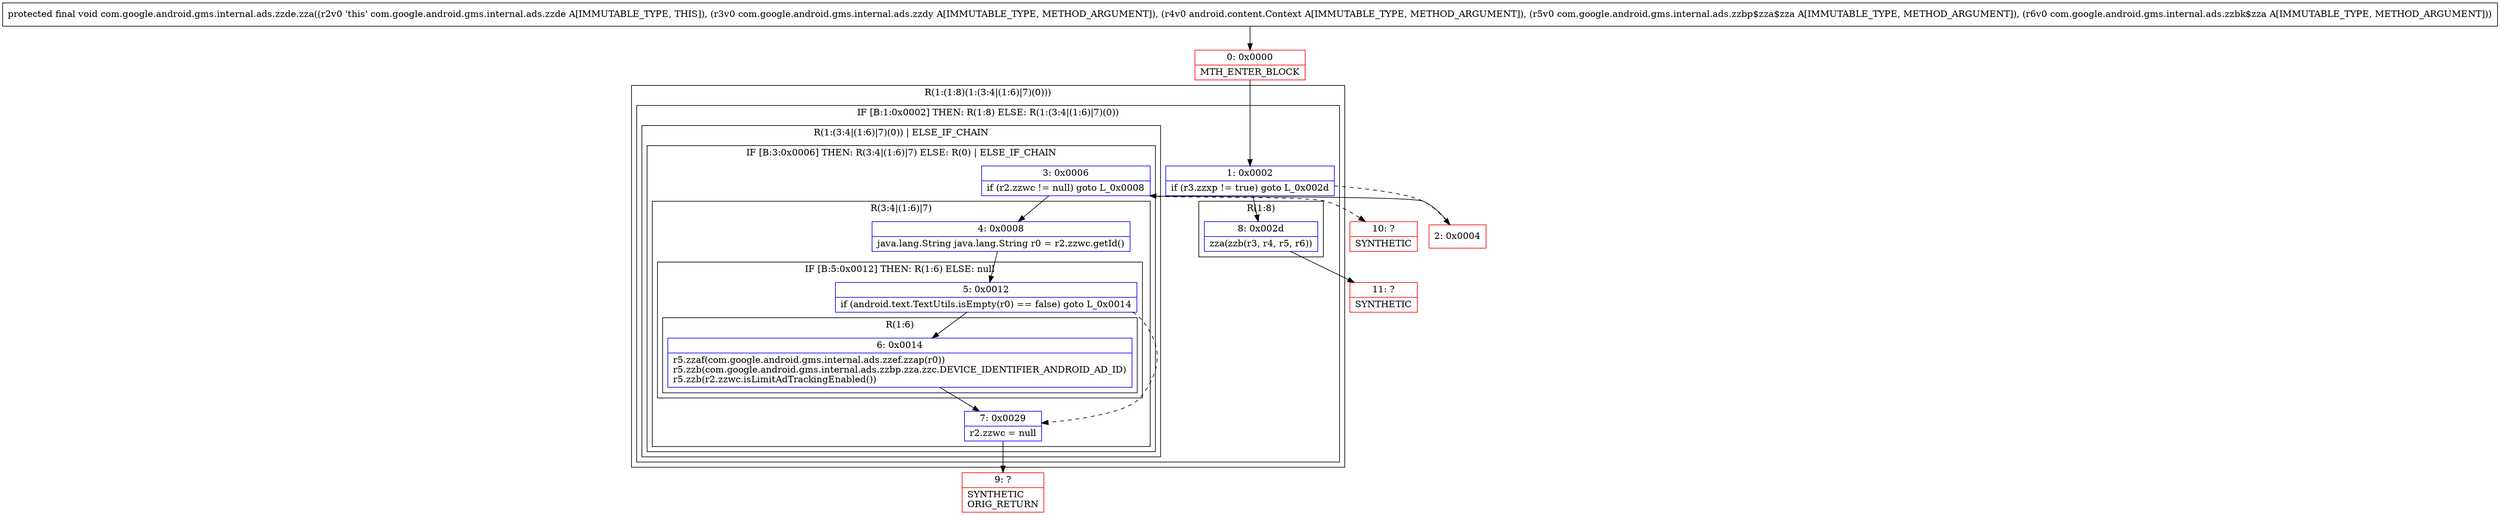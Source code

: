 digraph "CFG forcom.google.android.gms.internal.ads.zzde.zza(Lcom\/google\/android\/gms\/internal\/ads\/zzdy;Landroid\/content\/Context;Lcom\/google\/android\/gms\/internal\/ads\/zzbp$zza$zza;Lcom\/google\/android\/gms\/internal\/ads\/zzbk$zza;)V" {
subgraph cluster_Region_405452779 {
label = "R(1:(1:8)(1:(3:4|(1:6)|7)(0)))";
node [shape=record,color=blue];
subgraph cluster_IfRegion_104494765 {
label = "IF [B:1:0x0002] THEN: R(1:8) ELSE: R(1:(3:4|(1:6)|7)(0))";
node [shape=record,color=blue];
Node_1 [shape=record,label="{1\:\ 0x0002|if (r3.zzxp != true) goto L_0x002d\l}"];
subgraph cluster_Region_186083271 {
label = "R(1:8)";
node [shape=record,color=blue];
Node_8 [shape=record,label="{8\:\ 0x002d|zza(zzb(r3, r4, r5, r6))\l}"];
}
subgraph cluster_Region_1303165002 {
label = "R(1:(3:4|(1:6)|7)(0)) | ELSE_IF_CHAIN\l";
node [shape=record,color=blue];
subgraph cluster_IfRegion_16047099 {
label = "IF [B:3:0x0006] THEN: R(3:4|(1:6)|7) ELSE: R(0) | ELSE_IF_CHAIN\l";
node [shape=record,color=blue];
Node_3 [shape=record,label="{3\:\ 0x0006|if (r2.zzwc != null) goto L_0x0008\l}"];
subgraph cluster_Region_774659839 {
label = "R(3:4|(1:6)|7)";
node [shape=record,color=blue];
Node_4 [shape=record,label="{4\:\ 0x0008|java.lang.String java.lang.String r0 = r2.zzwc.getId()\l}"];
subgraph cluster_IfRegion_35105905 {
label = "IF [B:5:0x0012] THEN: R(1:6) ELSE: null";
node [shape=record,color=blue];
Node_5 [shape=record,label="{5\:\ 0x0012|if (android.text.TextUtils.isEmpty(r0) == false) goto L_0x0014\l}"];
subgraph cluster_Region_229227132 {
label = "R(1:6)";
node [shape=record,color=blue];
Node_6 [shape=record,label="{6\:\ 0x0014|r5.zzaf(com.google.android.gms.internal.ads.zzef.zzap(r0))\lr5.zzb(com.google.android.gms.internal.ads.zzbp.zza.zzc.DEVICE_IDENTIFIER_ANDROID_AD_ID)\lr5.zzb(r2.zzwc.isLimitAdTrackingEnabled())\l}"];
}
}
Node_7 [shape=record,label="{7\:\ 0x0029|r2.zzwc = null\l}"];
}
subgraph cluster_Region_1437485654 {
label = "R(0)";
node [shape=record,color=blue];
}
}
}
}
}
Node_0 [shape=record,color=red,label="{0\:\ 0x0000|MTH_ENTER_BLOCK\l}"];
Node_2 [shape=record,color=red,label="{2\:\ 0x0004}"];
Node_9 [shape=record,color=red,label="{9\:\ ?|SYNTHETIC\lORIG_RETURN\l}"];
Node_10 [shape=record,color=red,label="{10\:\ ?|SYNTHETIC\l}"];
Node_11 [shape=record,color=red,label="{11\:\ ?|SYNTHETIC\l}"];
MethodNode[shape=record,label="{protected final void com.google.android.gms.internal.ads.zzde.zza((r2v0 'this' com.google.android.gms.internal.ads.zzde A[IMMUTABLE_TYPE, THIS]), (r3v0 com.google.android.gms.internal.ads.zzdy A[IMMUTABLE_TYPE, METHOD_ARGUMENT]), (r4v0 android.content.Context A[IMMUTABLE_TYPE, METHOD_ARGUMENT]), (r5v0 com.google.android.gms.internal.ads.zzbp$zza$zza A[IMMUTABLE_TYPE, METHOD_ARGUMENT]), (r6v0 com.google.android.gms.internal.ads.zzbk$zza A[IMMUTABLE_TYPE, METHOD_ARGUMENT])) }"];
MethodNode -> Node_0;
Node_1 -> Node_2[style=dashed];
Node_1 -> Node_8;
Node_8 -> Node_11;
Node_3 -> Node_4;
Node_3 -> Node_10[style=dashed];
Node_4 -> Node_5;
Node_5 -> Node_6;
Node_5 -> Node_7[style=dashed];
Node_6 -> Node_7;
Node_7 -> Node_9;
Node_0 -> Node_1;
Node_2 -> Node_3;
}

